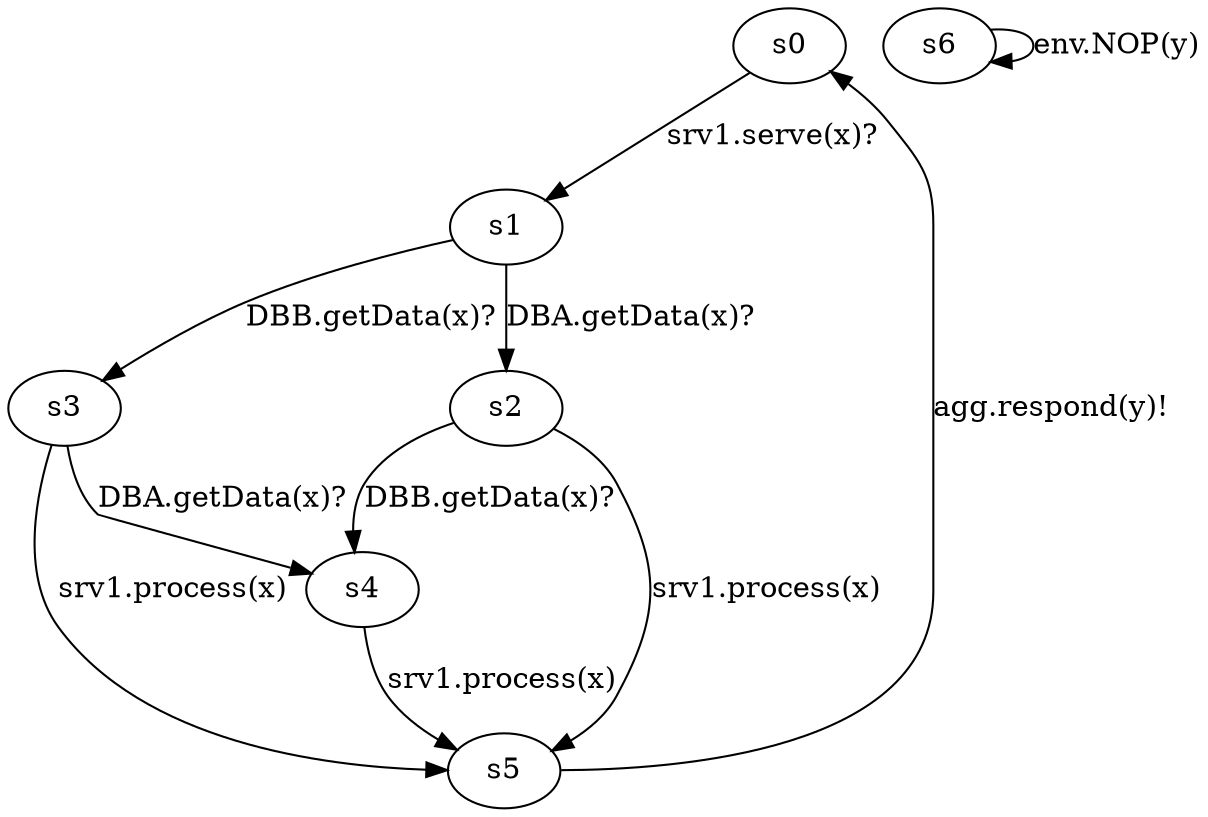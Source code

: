 digraph { 
s0->s1[label= "srv1.serve(x)?"];s1->s2[label= "DBA.getData(x)?"];s1->s3[label= "DBB.getData(x)?"];s2->s4[label= "DBB.getData(x)?"];s3->s4[label= "DBA.getData(x)?"];s2->s5[label= "srv1.process(x)"];s3->s5[label= "srv1.process(x)"];s4->s5[label= "srv1.process(x)"];s5->s0[label= "agg.respond(y)!"];s6->s6[label= "env.NOP(y)"];
}